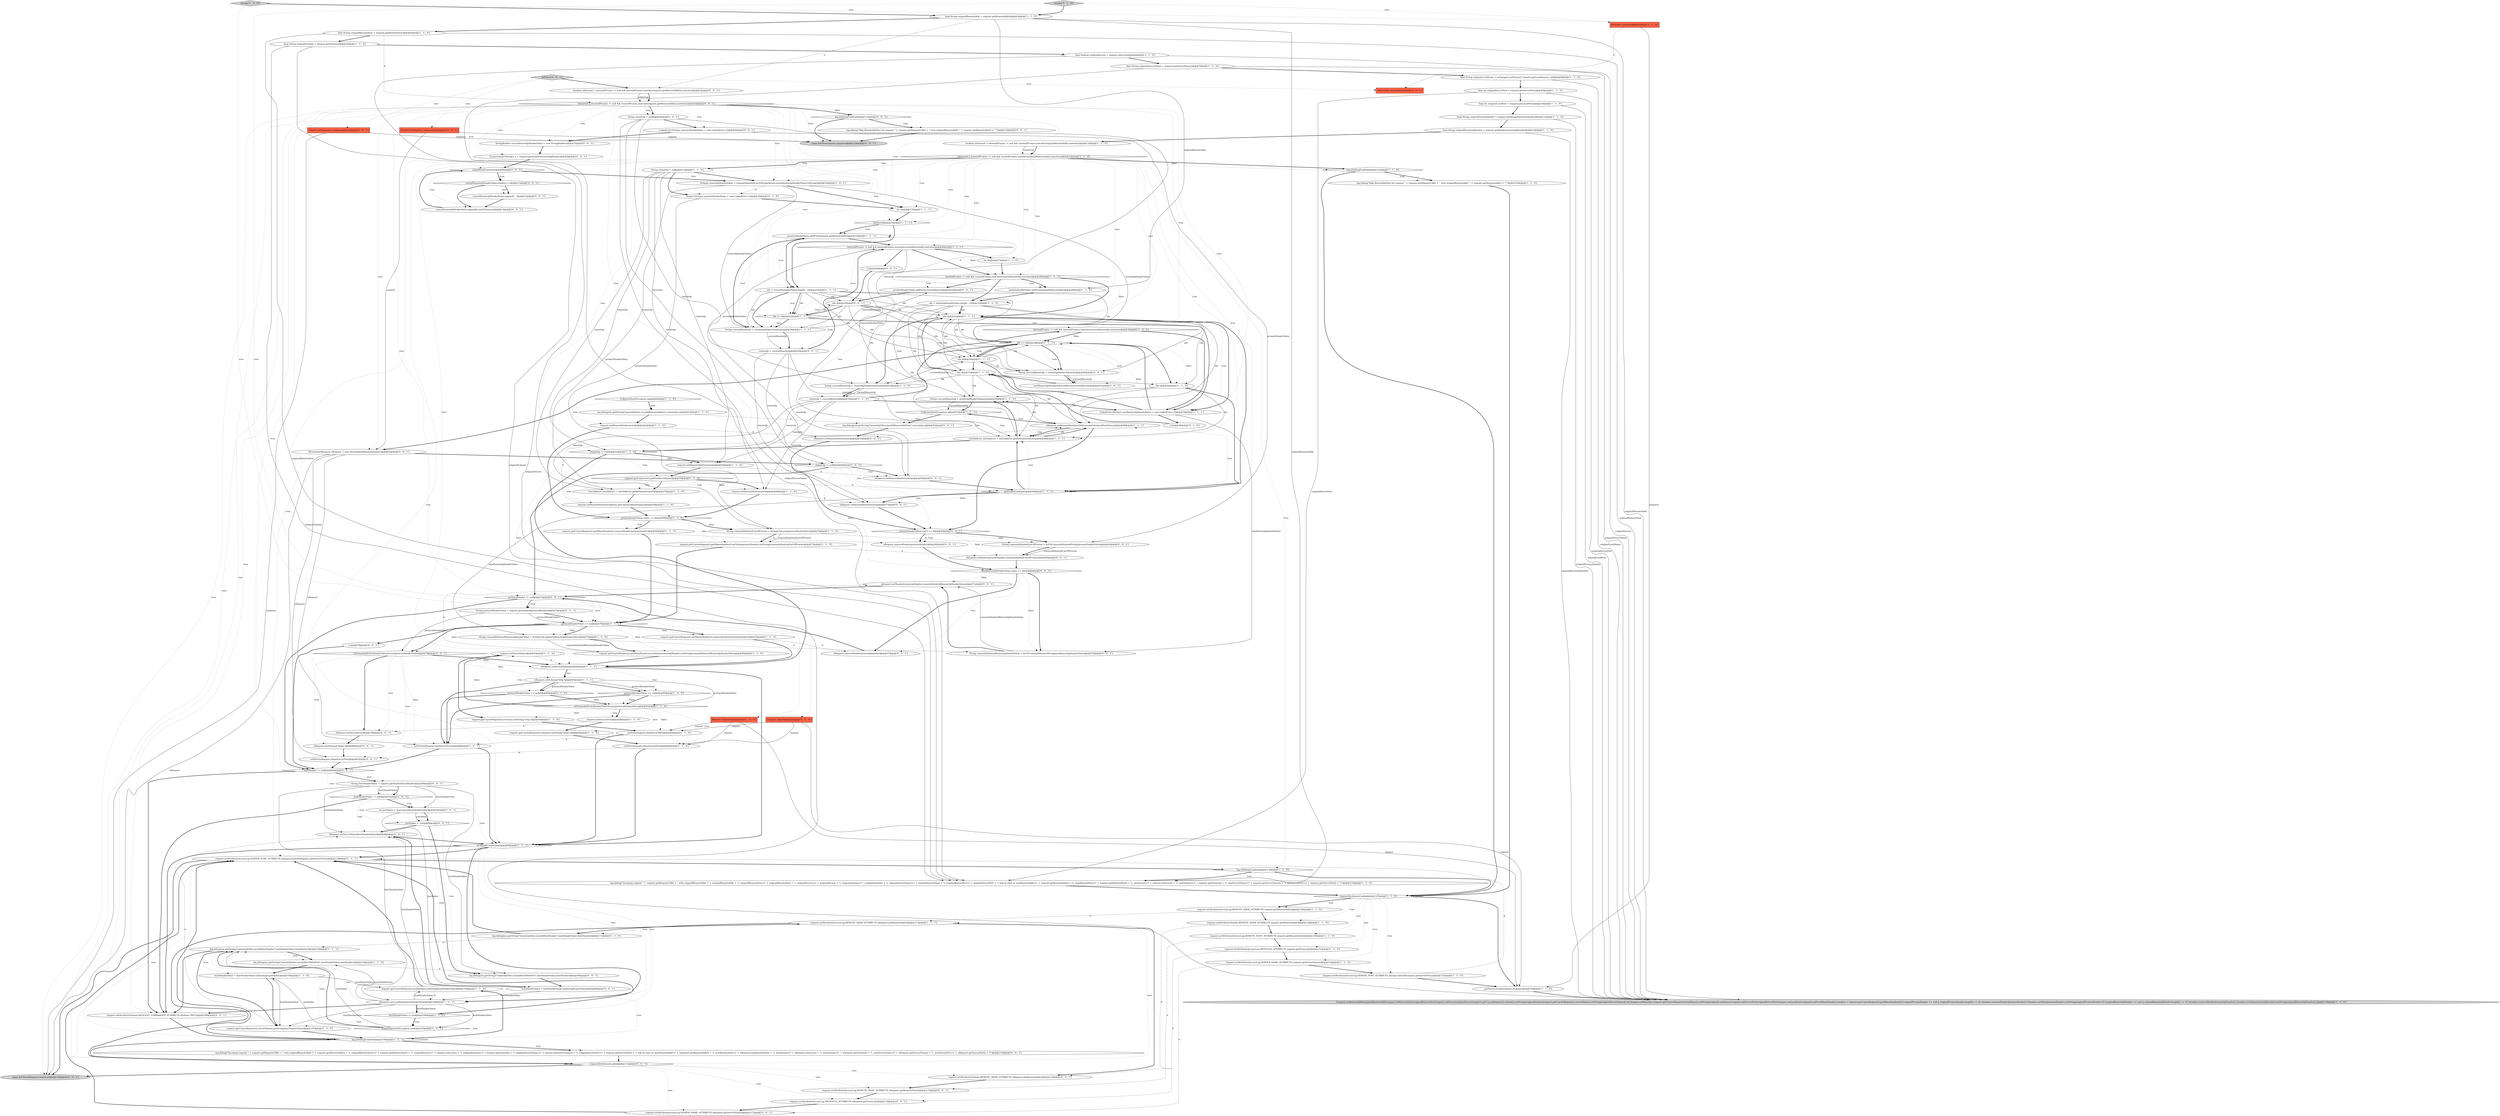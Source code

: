 digraph {
19 [style = filled, label = "request.setSecure(false)@@@93@@@['1', '1', '0']", fillcolor = white, shape = ellipse image = "AAA0AAABBB1BBB"];
122 [style = filled, label = "xRequest.setHeader(remoteIpHeader,commaDelimitedRemoteIpHeaderValue)@@@71@@@['0', '0', '1']", fillcolor = white, shape = ellipse image = "AAA0AAABBB3BBB"];
17 [style = filled, label = "String currentRemoteIp = remoteIpHeaderValue(idx(@@@50@@@['1', '1', '0']", fillcolor = white, shape = ellipse image = "AAA0AAABBB1BBB"];
131 [style = filled, label = "e.hasMoreElements()@@@9@@@['0', '0', '1']", fillcolor = white, shape = diamond image = "AAA0AAABBB3BBB"];
139 [style = filled, label = "xRequest.setSecure(true)@@@79@@@['0', '0', '1']", fillcolor = white, shape = ellipse image = "AAA0AAABBB3BBB"];
147 [style = filled, label = "String commaDelimitedListOfProxies = listToCommaDelimitedString(proxiesHeaderValue)@@@63@@@['0', '0', '1']", fillcolor = white, shape = ellipse image = "AAA0AAABBB3BBB"];
86 [style = filled, label = "final String originalRemoteHost = request.getRemoteHost()@@@4@@@['1', '1', '0']", fillcolor = white, shape = ellipse image = "AAA0AAABBB1BBB"];
83 [style = filled, label = "trustedProxies != null && trustedProxies.matcher(currentRemoteIp).matches()@@@28@@@['1', '1', '1']", fillcolor = white, shape = diamond image = "AAA0AAABBB1BBB"];
157 [style = filled, label = "proxiesHeaderValue.addFirst(currentRemoteIp)@@@29@@@['0', '0', '1']", fillcolor = white, shape = ellipse image = "AAA0AAABBB3BBB"];
141 [style = filled, label = "proxiesHeaderValue.size() == 0@@@59@@@['0', '0', '1']", fillcolor = white, shape = diamond image = "AAA0AAABBB3BBB"];
107 [style = filled, label = "xRequest.setServerName(hostHeaderValue)@@@98@@@['0', '0', '1']", fillcolor = white, shape = ellipse image = "AAA0AAABBB3BBB"];
1 [style = filled, label = "final String originalServerName = request.getServerName()@@@7@@@['1', '1', '0']", fillcolor = white, shape = ellipse image = "AAA0AAABBB1BBB"];
3 [style = filled, label = "log.debug(sm.getString(\"remoteIpValve.invalidHostWithPort\",hostHeaderValue,hostHeader))@@@104@@@['1', '1', '0']", fillcolor = white, shape = ellipse image = "AAA0AAABBB1BBB"];
20 [style = filled, label = "{request.setRemoteAddr(originalRemoteAddr)request.setRemoteHost(originalRemoteHost)request.setSecure(originalSecure)request.getCoyoteRequest().scheme().setString(originalScheme)request.getCoyoteRequest().serverName().setString(originalServerName)if (isChangeLocalName()) {request.getCoyoteRequest().localName().setString(originalLocalName)}request.setServerPort(originalServerPort)request.setLocalPort(originalLocalPort)MimeHeaders headers = request.getCoyoteRequest().getMimeHeaders()if (originalProxiesHeader == null || originalProxiesHeader.length() == 0) {headers.removeHeader(proxiesHeader)}{headers.setValue(proxiesHeader).setString(originalProxiesHeader)}if (originalRemoteIpHeader == null || originalRemoteIpHeader.length() == 0) {headers.removeHeader(remoteIpHeader)}{headers.setValue(remoteIpHeader).setString(originalRemoteIpHeader)}}@@@138@@@['1', '1', '0']", fillcolor = lightgray, shape = ellipse image = "AAA0AAABBB1BBB"];
15 [style = filled, label = "internalProxies != null && internalProxies.matcher(currentRemoteIp).matches()@@@36@@@['1', '0', '0']", fillcolor = white, shape = diamond image = "AAA0AAABBB1BBB"];
5 [style = filled, label = "request.setRemoteHost(remoteIp)@@@66@@@['1', '1', '0']", fillcolor = white, shape = ellipse image = "AAA0AAABBB1BBB"];
29 [style = filled, label = "request.setAttribute(AccessLog.PROTOCOL_ATTRIBUTE,request.getProtocol())@@@131@@@['1', '1', '0']", fillcolor = white, shape = ellipse image = "AAA0AAABBB1BBB"];
49 [style = filled, label = "String commaDelimitedListOfProxies = StringUtils.join(proxiesHeaderValue)@@@72@@@['1', '1', '0']", fillcolor = white, shape = ellipse image = "AAA0AAABBB1BBB"];
4 [style = filled, label = "final String originalScheme = request.getScheme()@@@5@@@['1', '1', '0']", fillcolor = white, shape = ellipse image = "AAA0AAABBB1BBB"];
58 [style = filled, label = "setPorts(request,httpsServerPort)@@@90@@@['1', '1', '0']", fillcolor = white, shape = ellipse image = "AAA0AAABBB1BBB"];
97 [style = filled, label = "Request request@@@2@@@['0', '1', '0']", fillcolor = tomato, shape = box image = "AAA0AAABBB2BBB"];
46 [style = filled, label = "request.setRemoteHost(inetAddress.getCanonicalHostName())@@@58@@@['1', '1', '0']", fillcolor = white, shape = ellipse image = "AAA0AAABBB1BBB"];
112 [style = filled, label = "HttpServletResponse response@@@2@@@['0', '0', '1']", fillcolor = tomato, shape = box image = "AAA0AAABBB3BBB"];
39 [style = filled, label = "log.debug(\"Incoming request \" + request.getRequestURI() + \" with originalRemoteAddr (\" + originalRemoteAddr + \"(, originalRemoteHost=(\" + originalRemoteHost + \"(, originalSecure=(\" + originalSecure + \"(, originalScheme=(\" + originalScheme + \"(, originalServerName=(\" + originalServerName + \"(, originalServerPort=(\" + originalServerPort + \"( will be seen as newRemoteAddr=(\" + request.getRemoteAddr() + \"(, newRemoteHost=(\" + request.getRemoteHost() + \"(, newSecure=(\" + request.isSecure() + \"(, newScheme=(\" + request.getScheme() + \"(, newServerName=(\" + request.getServerName() + \"(, newServerPort=(\" + request.getServerPort() + \"(\")@@@119@@@['1', '1', '0']", fillcolor = white, shape = ellipse image = "AAA0AAABBB1BBB"];
28 [style = filled, label = "log.debug(sm.getString(\"remoteIpFilter.invalidHostHeader\",hostHeaderValue,hostHeader))@@@104@@@['1', '1', '1']", fillcolor = white, shape = ellipse image = "AAA0AAABBB1BBB"];
50 [style = filled, label = "log.debug(sm.getString(\"remoteIpValve.invalidHostHeader\",hostHeaderValue,hostHeader))@@@113@@@['1', '1', '0']", fillcolor = white, shape = ellipse image = "AAA0AAABBB1BBB"];
127 [style = filled, label = "boolean isInternal = internalProxies != null && internalProxies.matcher(request.getRemoteAddr()).matches()@@@3@@@['0', '0', '1']", fillcolor = white, shape = ellipse image = "AAA0AAABBB3BBB"];
47 [style = filled, label = "remoteIp != null@@@53@@@['1', '1', '0']", fillcolor = white, shape = diamond image = "AAA0AAABBB1BBB"];
135 [style = filled, label = "Enumeration<String> e = request.getHeaders(remoteIpHeader)@@@8@@@['0', '0', '1']", fillcolor = white, shape = ellipse image = "AAA0AAABBB3BBB"];
80 [style = filled, label = "internalProxies != null && internalProxies.matcher(currentRemoteIp).matches()@@@26@@@['1', '1', '1']", fillcolor = white, shape = diamond image = "AAA0AAABBB1BBB"];
92 [style = filled, label = "setPorts(request,httpServerPort)@@@95@@@['1', '1', '0']", fillcolor = white, shape = ellipse image = "AAA0AAABBB1BBB"];
150 [style = filled, label = "request.setAttribute(AccessLog.SERVER_NAME_ATTRIBUTE,xRequest.getServerName())@@@117@@@['0', '0', '1']", fillcolor = white, shape = ellipse image = "AAA0AAABBB3BBB"];
21 [style = filled, label = "final int originalLocalPort = request.getLocalPort()@@@10@@@['1', '1', '0']", fillcolor = white, shape = ellipse image = "AAA0AAABBB1BBB"];
14 [style = filled, label = "protocolHeaderValue == null@@@85@@@['1', '0', '0']", fillcolor = white, shape = diamond image = "AAA0AAABBB1BBB"];
52 [style = filled, label = "idx--@@@42@@@['1', '1', '0']", fillcolor = white, shape = ellipse image = "AAA0AAABBB1BBB"];
78 [style = filled, label = "isInternal || (trustedProxies != null && trustedProxies.matcher(originalRemoteAddr).matches())@@@14@@@['1', '1', '0']", fillcolor = white, shape = diamond image = "AAA0AAABBB1BBB"];
51 [style = filled, label = "request.setAttribute(AccessLog.SERVER_PORT_ATTRIBUTE,Integer.valueOf(xRequest.getServerPort()))@@@118@@@['1', '1', '1']", fillcolor = white, shape = ellipse image = "AAA0AAABBB1BBB"];
88 [style = filled, label = "request.setAttribute(AccessLog.REMOTE_ADDR_ATTRIBUTE,xRequest.getRemoteAddr())@@@113@@@['1', '1', '1']", fillcolor = white, shape = ellipse image = "AAA0AAABBB1BBB"];
140 [style = filled, label = "String remoteIp = null@@@5@@@['0', '0', '1']", fillcolor = white, shape = ellipse image = "AAA0AAABBB3BBB"];
79 [style = filled, label = "protocolHeaderValue == null@@@76@@@['1', '1', '1']", fillcolor = white, shape = diamond image = "AAA0AAABBB1BBB"];
16 [style = filled, label = "final String originalLocalName = isChangeLocalName()? request.getLocalName(): null@@@8@@@['1', '1', '0']", fillcolor = white, shape = ellipse image = "AAA0AAABBB1BBB"];
93 [style = filled, label = "final boolean originalSecure = request.isSecure()@@@6@@@['1', '1', '0']", fillcolor = white, shape = ellipse image = "AAA0AAABBB1BBB"];
129 [style = filled, label = "request.setAttribute(AccessLog.REMOTE_HOST_ATTRIBUTE,xRequest.getRemoteHost())@@@115@@@['0', '0', '1']", fillcolor = white, shape = ellipse image = "AAA0AAABBB3BBB"];
53 [style = filled, label = "log.debug(sm.getString(\"remoteIpValve.invalidRemoteAddress\",remoteIp),e)@@@61@@@['1', '1', '0']", fillcolor = white, shape = ellipse image = "AAA0AAABBB1BBB"];
82 [style = filled, label = "Response response@@@2@@@['1', '1', '0']", fillcolor = tomato, shape = box image = "AAA0AAABBB1BBB"];
120 [style = filled, label = "remoteIp != null@@@44@@@['0', '0', '1']", fillcolor = white, shape = diamond image = "AAA0AAABBB3BBB"];
156 [style = filled, label = "idx--@@@23@@@['0', '0', '1']", fillcolor = white, shape = ellipse image = "AAA0AAABBB3BBB"];
143 [style = filled, label = "XForwardedRequest xRequest = new XForwardedRequest(request)@@@43@@@['0', '0', '1']", fillcolor = white, shape = ellipse image = "AAA0AAABBB3BBB"];
81 [style = filled, label = "idx--@@@32@@@['1', '1', '1']", fillcolor = white, shape = ellipse image = "AAA0AAABBB1BBB"];
98 [style = filled, label = "{}@@@36@@@['0', '1', '0']", fillcolor = white, shape = ellipse image = "AAA0AAABBB2BBB"];
102 [style = filled, label = "String hostHeaderValue = request.getHeader(hostHeader)@@@90@@@['0', '0', '1']", fillcolor = white, shape = ellipse image = "AAA0AAABBB3BBB"];
96 [style = filled, label = "protocolHeaderValue == null@@@85@@@['0', '1', '0']", fillcolor = white, shape = diamond image = "AAA0AAABBB2BBB"];
134 [style = filled, label = "doFilter['0', '0', '1']", fillcolor = lightgray, shape = diamond image = "AAA0AAABBB3BBB"];
10 [style = filled, label = "idx--@@@39@@@['1', '1', '1']", fillcolor = white, shape = ellipse image = "AAA0AAABBB1BBB"];
32 [style = filled, label = "xRequest.setSecure(false)@@@84@@@['1', '1', '1']", fillcolor = white, shape = ellipse image = "AAA0AAABBB1BBB"];
132 [style = filled, label = "hostHeaderValue != null@@@91@@@['0', '0', '1']", fillcolor = white, shape = diamond image = "AAA0AAABBB3BBB"];
37 [style = filled, label = "request.getCoyoteRequest().getMimeHeaders().setValue(remoteIpHeader).setString(commaDelimitedRemoteIpHeaderValue)@@@80@@@['1', '1', '0']", fillcolor = white, shape = ellipse image = "AAA0AAABBB1BBB"];
24 [style = filled, label = "int idx@@@17@@@['1', '1', '1']", fillcolor = white, shape = ellipse image = "AAA0AAABBB1BBB"];
100 [style = filled, label = "Deque<String> proxiesHeaderValue = new LinkedList<>()@@@16@@@['0', '1', '0']", fillcolor = white, shape = ellipse image = "AAA1AAABBB2BBB"];
99 [style = filled, label = "invoke['0', '1', '0']", fillcolor = lightgray, shape = diamond image = "AAA0AAABBB2BBB"];
154 [style = filled, label = "isInternal || (trustedProxies != null && trustedProxies.matcher(request.getRemoteAddr()).matches())@@@4@@@['0', '0', '1']", fillcolor = white, shape = diamond image = "AAA0AAABBB3BBB"];
106 [style = filled, label = "HttpServletRequest request@@@2@@@['0', '0', '1']", fillcolor = tomato, shape = box image = "AAA0AAABBB3BBB"];
7 [style = filled, label = "InetAddress inetAddress = InetAddress.getByName(remoteIp)@@@48@@@['1', '1', '1']", fillcolor = white, shape = ellipse image = "AAA0AAABBB1BBB"];
104 [style = filled, label = "{}@@@26@@@['0', '0', '1']", fillcolor = white, shape = ellipse image = "AAA0AAABBB3BBB"];
108 [style = filled, label = "{}@@@76@@@['0', '0', '1']", fillcolor = white, shape = ellipse image = "AAA0AAABBB3BBB"];
113 [style = filled, label = "String commaDelimitedRemoteIpHeaderValue = listToCommaDelimitedString(newRemoteIpHeaderValue)@@@70@@@['0', '0', '1']", fillcolor = white, shape = ellipse image = "AAA0AAABBB3BBB"];
71 [style = filled, label = "isForwardedProtoHeaderValueSecure(protocolHeaderValue)@@@87@@@['1', '1', '0']", fillcolor = white, shape = diamond image = "AAA0AAABBB1BBB"];
114 [style = filled, label = "StringBuilder concatRemoteIpHeaderValue = new StringBuilder()@@@7@@@['0', '0', '1']", fillcolor = white, shape = ellipse image = "AAA0AAABBB3BBB"];
121 [style = filled, label = "log.isDebugEnabled()@@@123@@@['0', '0', '1']", fillcolor = white, shape = diamond image = "AAA0AAABBB3BBB"];
11 [style = filled, label = "hostHeaderValue != null@@@100@@@['1', '1', '0']", fillcolor = white, shape = diamond image = "AAA0AAABBB1BBB"];
69 [style = filled, label = "request.setAttribute(AccessLog.REMOTE_ADDR_ATTRIBUTE,request.getRemoteAddr())@@@128@@@['1', '1', '0']", fillcolor = white, shape = ellipse image = "AAA0AAABBB1BBB"];
142 [style = filled, label = "setPorts(xRequest,httpsServerPort)@@@81@@@['0', '0', '1']", fillcolor = white, shape = ellipse image = "AAA0AAABBB3BBB"];
146 [style = filled, label = "newRemoteIpHeaderValue.size() == 0@@@66@@@['0', '0', '1']", fillcolor = white, shape = diamond image = "AAA0AAABBB3BBB"];
111 [style = filled, label = "String currentRemoteIp = remoteIpHeaderValue(idx(@@@40@@@['0', '0', '1']", fillcolor = white, shape = ellipse image = "AAA0AAABBB3BBB"];
138 [style = filled, label = "concatRemoteIpHeaderValue.length() > 0@@@11@@@['0', '0', '1']", fillcolor = white, shape = diamond image = "AAA0AAABBB3BBB"];
8 [style = filled, label = "request.setAttribute(AccessLog.REMOTE_HOST_ATTRIBUTE,request.getRemoteHost())@@@130@@@['1', '1', '0']", fillcolor = white, shape = ellipse image = "AAA0AAABBB1BBB"];
30 [style = filled, label = "String commaDelimitedRemoteIpHeaderValue = StringUtils.join(newRemoteIpHeaderValue)@@@79@@@['1', '1', '0']", fillcolor = white, shape = ellipse image = "AAA0AAABBB1BBB"];
61 [style = filled, label = "request.setAttribute(Globals.REMOTE_ADDR_ATTRIBUTE,request.getRemoteAddr())@@@129@@@['1', '1', '0']", fillcolor = white, shape = ellipse image = "AAA0AAABBB1BBB"];
103 [style = filled, label = "String protocolHeaderValue = request.getHeader(protocolHeader)@@@75@@@['0', '0', '1']", fillcolor = white, shape = ellipse image = "AAA0AAABBB3BBB"];
77 [style = filled, label = "final int originalServerPort = request.getServerPort()@@@9@@@['1', '1', '0']", fillcolor = white, shape = ellipse image = "AAA0AAABBB1BBB"];
149 [style = filled, label = "xRequest.setRemoteHost(remoteIp)@@@57@@@['0', '0', '1']", fillcolor = white, shape = ellipse image = "AAA0AAABBB3BBB"];
136 [style = filled, label = "concatRemoteIpHeaderValue.append(e.nextElement())@@@14@@@['0', '0', '1']", fillcolor = white, shape = ellipse image = "AAA0AAABBB3BBB"];
18 [style = filled, label = "IllegalArgumentException iae@@@103@@@['1', '1', '1']", fillcolor = white, shape = diamond image = "AAA0AAABBB1BBB"];
90 [style = filled, label = "idx >= 0@@@22@@@['1', '1', '1']", fillcolor = white, shape = diamond image = "AAA0AAABBB1BBB"];
45 [style = filled, label = "request.getConnector().getEnableLookups()@@@55@@@['1', '1', '0']", fillcolor = white, shape = diamond image = "AAA0AAABBB1BBB"];
125 [style = filled, label = "FilterChain chain@@@2@@@['0', '0', '1']", fillcolor = tomato, shape = box image = "AAA0AAABBB3BBB"];
22 [style = filled, label = "request.getCoyoteRequest().scheme().setString(\"http\")@@@94@@@['1', '1', '0']", fillcolor = white, shape = ellipse image = "AAA0AAABBB1BBB"];
85 [style = filled, label = "request.setSecure(true)@@@88@@@['1', '1', '0']", fillcolor = white, shape = ellipse image = "AAA0AAABBB1BBB"];
151 [style = filled, label = "xRequest.setScheme(\"https\")@@@80@@@['0', '0', '1']", fillcolor = white, shape = ellipse image = "AAA0AAABBB3BBB"];
67 [style = filled, label = "String currentRemoteIp = remoteIpHeaderValue(idx(@@@24@@@['1', '1', '1']", fillcolor = white, shape = ellipse image = "AAA0AAABBB1BBB"];
94 [style = filled, label = "InetAddress inetAddress = InetAddress.getByName(remoteIp)@@@57@@@['1', '1', '0']", fillcolor = white, shape = ellipse image = "AAA0AAABBB1BBB"];
41 [style = filled, label = "hostHeaderValue = hostHeaderValue.substring(0,portIndex)@@@105@@@['1', '1', '0']", fillcolor = white, shape = ellipse image = "AAA0AAABBB1BBB"];
68 [style = filled, label = "int idx@@@27@@@['1', '1', '0']", fillcolor = white, shape = ellipse image = "AAA0AAABBB1BBB"];
43 [style = filled, label = "!isInternal@@@18@@@['1', '1', '1']", fillcolor = white, shape = diamond image = "AAA0AAABBB1BBB"];
87 [style = filled, label = "requestAttributesEnabled@@@127@@@['1', '1', '0']", fillcolor = white, shape = diamond image = "AAA0AAABBB1BBB"];
76 [style = filled, label = "log.isDebugEnabled()@@@109@@@['1', '1', '1']", fillcolor = white, shape = diamond image = "AAA0AAABBB1BBB"];
9 [style = filled, label = "idx = remoteIpHeaderValue.length - 1@@@31@@@['1', '1', '0']", fillcolor = white, shape = ellipse image = "AAA0AAABBB1BBB"];
35 [style = filled, label = "xRequest.setScheme(\"http\")@@@85@@@['1', '1', '1']", fillcolor = white, shape = ellipse image = "AAA0AAABBB1BBB"];
13 [style = filled, label = "log.isDebugEnabled()@@@118@@@['1', '1', '0']", fillcolor = white, shape = diamond image = "AAA0AAABBB1BBB"];
72 [style = filled, label = "boolean isInternal = internalProxies != null && internalProxies.matcher(originalRemoteAddr).matches()@@@13@@@['1', '1', '0']", fillcolor = white, shape = ellipse image = "AAA0AAABBB1BBB"];
6 [style = filled, label = "idx--@@@33@@@['1', '1', '0']", fillcolor = white, shape = ellipse image = "AAA0AAABBB1BBB"];
148 [style = filled, label = "xRequest.setRemoteAddr(remoteIp)@@@45@@@['0', '0', '1']", fillcolor = white, shape = ellipse image = "AAA0AAABBB3BBB"];
27 [style = filled, label = "proxiesHeaderValue.addFirst(request.getRemoteAddr())@@@19@@@['1', '1', '1']", fillcolor = white, shape = ellipse image = "AAA0AAABBB1BBB"];
155 [style = filled, label = "log.debug(\"Incoming request \" + request.getRequestURI() + \" with originalRemoteAddr (\" + request.getRemoteAddr() + \"(, originalRemoteHost=(\" + request.getRemoteHost() + \"(, originalSecure=(\" + request.isSecure() + \"(, originalScheme=(\" + request.getScheme() + \"(, originalServerName=(\" + request.getServerName() + \"(, originalServerPort=(\" + request.getServerPort() + \"( will be seen as newRemoteAddr=(\" + xRequest.getRemoteAddr() + \"(, newRemoteHost=(\" + xRequest.getRemoteHost() + \"(, newSecure=(\" + xRequest.isSecure() + \"(, newScheme=(\" + xRequest.getScheme() + \"(, newServerName=(\" + xRequest.getServerName() + \"(, newServerPort=(\" + xRequest.getServerPort() + \"(\")@@@110@@@['0', '0', '1']", fillcolor = white, shape = ellipse image = "AAA0AAABBB3BBB"];
54 [style = filled, label = "isChangeLocalName()@@@99@@@['1', '1', '1']", fillcolor = white, shape = diamond image = "AAA0AAABBB1BBB"];
144 [style = filled, label = "xRequest.setHeader(proxiesHeader,commaDelimitedListOfProxies)@@@64@@@['0', '0', '1']", fillcolor = white, shape = ellipse image = "AAA0AAABBB3BBB"];
64 [style = filled, label = "request.getCoyoteRequest().localName().setString(hostHeaderValue)@@@109@@@['1', '1', '0']", fillcolor = white, shape = ellipse image = "AAA0AAABBB1BBB"];
57 [style = filled, label = "remoteIp = currentRemoteIp@@@35@@@['1', '1', '0']", fillcolor = white, shape = ellipse image = "AAA0AAABBB1BBB"];
109 [style = filled, label = "protocolHeader != null@@@74@@@['0', '0', '1']", fillcolor = white, shape = diamond image = "AAA0AAABBB3BBB"];
128 [style = filled, label = "LinkedList<String> proxiesHeaderValue = new LinkedList<>()@@@6@@@['0', '0', '1']", fillcolor = white, shape = ellipse image = "AAA0AAABBB3BBB"];
110 [style = filled, label = "log.debug(sm.getString(\"remoteIpFilter.invalidHostWithPort\",hostHeaderValue,hostHeader))@@@95@@@['0', '0', '1']", fillcolor = white, shape = ellipse image = "AAA0AAABBB3BBB"];
95 [style = filled, label = "UnknownHostException e@@@60@@@['1', '1', '0']", fillcolor = white, shape = diamond image = "AAA0AAABBB1BBB"];
59 [style = filled, label = "getEnableLookups()@@@46@@@['1', '1', '1']", fillcolor = white, shape = diamond image = "AAA0AAABBB1BBB"];
152 [style = filled, label = "hostHeaderValue = hostHeaderValue.substring(0,portIndex)@@@96@@@['0', '0', '1']", fillcolor = white, shape = ellipse image = "AAA0AAABBB3BBB"];
105 [style = filled, label = "xRequest.removeHeader(proxiesHeader)@@@60@@@['0', '0', '1']", fillcolor = white, shape = ellipse image = "AAA0AAABBB3BBB"];
119 [style = filled, label = "isForwardedProtoHeaderValueSecure(protocolHeaderValue)@@@78@@@['0', '0', '1']", fillcolor = white, shape = diamond image = "AAA0AAABBB3BBB"];
153 [style = filled, label = "xRequest.removeHeader(remoteIpHeader)@@@67@@@['0', '0', '1']", fillcolor = white, shape = ellipse image = "AAA0AAABBB3BBB"];
137 [style = filled, label = "remoteIp = currentRemoteIp@@@25@@@['0', '0', '1']", fillcolor = white, shape = ellipse image = "AAA0AAABBB3BBB"];
130 [style = filled, label = "chain.doFilter(xRequest,response)@@@120@@@['0', '0', '1']", fillcolor = lightgray, shape = ellipse image = "AAA0AAABBB3BBB"];
116 [style = filled, label = "log.debug(sm.getString(\"remoteIpFilter.invalidRemoteAddress\",remoteIp),e)@@@52@@@['0', '0', '1']", fillcolor = white, shape = ellipse image = "AAA0AAABBB3BBB"];
70 [style = filled, label = "getNext().invoke(request,response)@@@136@@@['1', '1', '0']", fillcolor = white, shape = ellipse image = "AAA0AAABBB1BBB"];
63 [style = filled, label = "request.getCoyoteRequest().serverName().setString(hostHeaderValue)@@@107@@@['1', '1', '0']", fillcolor = white, shape = ellipse image = "AAA0AAABBB1BBB"];
36 [style = filled, label = "request.setAttribute(AccessLog.SERVER_NAME_ATTRIBUTE,request.getServerName())@@@132@@@['1', '1', '0']", fillcolor = white, shape = ellipse image = "AAA0AAABBB1BBB"];
2 [style = filled, label = "String currentRemoteIp = remoteIpHeaderValue(idx(@@@34@@@['1', '1', '0']", fillcolor = white, shape = ellipse image = "AAA0AAABBB1BBB"];
158 [style = filled, label = "request.setAttribute(Globals.REQUEST_FORWARDED_ATTRIBUTE,Boolean.TRUE)@@@108@@@['0', '0', '1']", fillcolor = white, shape = ellipse image = "AAA0AAABBB3BBB"];
42 [style = filled, label = "request.getCoyoteRequest().getMimeHeaders().removeHeader(proxiesHeader)@@@69@@@['1', '1', '0']", fillcolor = white, shape = ellipse image = "AAA0AAABBB1BBB"];
74 [style = filled, label = "xRequest.setLocalName(hostHeaderValue)@@@100@@@['1', '1', '1']", fillcolor = white, shape = ellipse image = "AAA0AAABBB1BBB"];
160 [style = filled, label = "hostHeader != null@@@89@@@['0', '0', '1']", fillcolor = white, shape = diamond image = "AAA0AAABBB3BBB"];
33 [style = filled, label = "request.getCoyoteRequest().scheme().setString(\"https\")@@@89@@@['1', '1', '0']", fillcolor = white, shape = ellipse image = "AAA0AAABBB1BBB"];
84 [style = filled, label = "idx >= 0@@@38@@@['1', '1', '1']", fillcolor = white, shape = diamond image = "AAA0AAABBB1BBB"];
12 [style = filled, label = "log.isDebugEnabled()@@@123@@@['1', '1', '0']", fillcolor = white, shape = diamond image = "AAA0AAABBB1BBB"];
73 [style = filled, label = "proxiesHeaderValue.size() == 0@@@68@@@['1', '1', '0']", fillcolor = white, shape = diamond image = "AAA0AAABBB1BBB"];
44 [style = filled, label = "request.getCoyoteRequest().getMimeHeaders().removeHeader(remoteIpHeader)@@@76@@@['1', '1', '0']", fillcolor = white, shape = ellipse image = "AAA0AAABBB1BBB"];
60 [style = filled, label = "xRequest.setRemoteHost(inetAddress.getCanonicalHostName())@@@49@@@['1', '1', '1']", fillcolor = white, shape = ellipse image = "AAA0AAABBB1BBB"];
124 [style = filled, label = "int portIndex = Host.parse(hostHeaderValue)@@@93@@@['0', '0', '1']", fillcolor = white, shape = ellipse image = "AAA0AAABBB3BBB"];
55 [style = filled, label = "Request request@@@2@@@['1', '0', '0']", fillcolor = tomato, shape = box image = "AAA0AAABBB1BBB"];
145 [style = filled, label = "portIndex > -1@@@94@@@['0', '0', '1']", fillcolor = white, shape = diamond image = "AAA0AAABBB3BBB"];
34 [style = filled, label = "proxiesHeaderValue.addFirst(originalRemoteAddr)@@@29@@@['1', '1', '0']", fillcolor = white, shape = ellipse image = "AAA0AAABBB1BBB"];
48 [style = filled, label = "request.setAttribute(AccessLog.SERVER_PORT_ATTRIBUTE,Integer.valueOf(request.getServerPort()))@@@133@@@['1', '1', '0']", fillcolor = white, shape = ellipse image = "AAA0AAABBB1BBB"];
89 [style = filled, label = "final String originalRemoteIpHeader = request.getHeader(remoteIpHeader)@@@12@@@['1', '1', '0']", fillcolor = white, shape = ellipse image = "AAA0AAABBB1BBB"];
62 [style = filled, label = "idx = remoteIpHeaderValue.length - 1@@@21@@@['1', '1', '1']", fillcolor = white, shape = ellipse image = "AAA0AAABBB1BBB"];
25 [style = filled, label = "request.getCoyoteRequest().getMimeHeaders().setValue(proxiesHeader).setString(commaDelimitedListOfProxies)@@@73@@@['1', '1', '0']", fillcolor = white, shape = ellipse image = "AAA0AAABBB1BBB"];
31 [style = filled, label = "log.debug(\"Skip RemoteIpValve for request \" + request.getRequestURI() + \" with originalRemoteAddr '\" + request.getRemoteAddr() + \"'\")@@@124@@@['1', '1', '0']", fillcolor = white, shape = ellipse image = "AAA0AAABBB1BBB"];
133 [style = filled, label = "requestAttributesEnabled@@@112@@@['0', '0', '1']", fillcolor = white, shape = diamond image = "AAA0AAABBB3BBB"];
38 [style = filled, label = "UnknownHostException e@@@51@@@['1', '1', '1']", fillcolor = white, shape = diamond image = "AAA0AAABBB1BBB"];
75 [style = filled, label = "String(( remoteIpHeaderValue = commaDelimitedListToStringArray(concatRemoteIpHeaderValue.toString())@@@16@@@['1', '0', '1']", fillcolor = white, shape = ellipse image = "AAA0AAABBB1BBB"];
123 [style = filled, label = "chain.doFilter(request,response)@@@126@@@['0', '0', '1']", fillcolor = lightgray, shape = ellipse image = "AAA0AAABBB3BBB"];
65 [style = filled, label = "final String originalProxiesHeader = request.getHeader(proxiesHeader)@@@11@@@['1', '1', '0']", fillcolor = white, shape = ellipse image = "AAA0AAABBB1BBB"];
40 [style = filled, label = "setPorts(xRequest,httpServerPort)@@@86@@@['1', '1', '1']", fillcolor = white, shape = ellipse image = "AAA0AAABBB1BBB"];
159 [style = filled, label = "newRemoteIpHeaderValue.addFirst(currentRemoteIp)@@@41@@@['0', '0', '1']", fillcolor = white, shape = ellipse image = "AAA0AAABBB3BBB"];
0 [style = filled, label = "invoke['1', '0', '0']", fillcolor = lightgray, shape = diamond image = "AAA0AAABBB1BBB"];
126 [style = filled, label = "request.setAttribute(Globals.REMOTE_ADDR_ATTRIBUTE,xRequest.getRemoteAddr())@@@114@@@['0', '0', '1']", fillcolor = white, shape = ellipse image = "AAA0AAABBB3BBB"];
66 [style = filled, label = "request.setRemoteHost(remoteIp)@@@62@@@['1', '1', '0']", fillcolor = white, shape = ellipse image = "AAA0AAABBB1BBB"];
56 [style = filled, label = "final String originalRemoteAddr = request.getRemoteAddr()@@@3@@@['1', '1', '0']", fillcolor = white, shape = ellipse image = "AAA0AAABBB1BBB"];
23 [style = filled, label = "request.setRemoteAddr(remoteIp)@@@54@@@['1', '1', '0']", fillcolor = white, shape = ellipse image = "AAA0AAABBB1BBB"];
101 [style = filled, label = "xRequest.setRemoteHost(remoteIp)@@@53@@@['0', '0', '1']", fillcolor = white, shape = ellipse image = "AAA0AAABBB3BBB"];
117 [style = filled, label = "request.setAttribute(AccessLog.PROTOCOL_ATTRIBUTE,xRequest.getProtocol())@@@116@@@['0', '0', '1']", fillcolor = white, shape = ellipse image = "AAA0AAABBB3BBB"];
115 [style = filled, label = "log.debug(\"Skip RemoteIpFilter for request \" + request.getRequestURI() + \" with originalRemoteAddr '\" + request.getRemoteAddr() + \"'\")@@@124@@@['0', '0', '1']", fillcolor = white, shape = ellipse image = "AAA0AAABBB3BBB"];
26 [style = filled, label = "String remoteIp = null@@@15@@@['1', '1', '0']", fillcolor = white, shape = ellipse image = "AAA0AAABBB1BBB"];
118 [style = filled, label = "concatRemoteIpHeaderValue.append(\", \")@@@12@@@['0', '0', '1']", fillcolor = white, shape = ellipse image = "AAA0AAABBB3BBB"];
91 [style = filled, label = "LinkedList<String> newRemoteIpHeaderValue = new LinkedList<>()@@@36@@@['1', '1', '1']", fillcolor = white, shape = ellipse image = "AAA0AAABBB1BBB"];
154->131 [style = dotted, label="true"];
79->44 [style = dotted, label="true"];
55->92 [style = solid, label="request"];
62->67 [style = solid, label="idx"];
128->147 [style = solid, label="proxiesHeaderValue"];
52->17 [style = solid, label="idx"];
81->10 [style = solid, label="idx"];
160->102 [style = dotted, label="true"];
116->101 [style = bold, label=""];
141->144 [style = dotted, label="false"];
28->63 [style = bold, label=""];
119->32 [style = bold, label=""];
79->119 [style = bold, label=""];
87->70 [style = bold, label=""];
21->20 [style = solid, label="originalLocalPort"];
62->81 [style = solid, label="idx"];
140->149 [style = solid, label="remoteIp"];
38->60 [style = bold, label=""];
15->91 [style = bold, label=""];
107->54 [style = bold, label=""];
49->25 [style = solid, label="commaDelimitedListOfProxies"];
14->71 [style = bold, label=""];
78->32 [style = dotted, label="true"];
9->2 [style = solid, label="idx"];
35->14 [style = solid, label="protocolHeaderValue"];
78->54 [style = dotted, label="true"];
119->139 [style = dotted, label="true"];
77->39 [style = solid, label="originalServerPort"];
46->73 [style = bold, label=""];
71->19 [style = dotted, label="false"];
159->10 [style = bold, label=""];
133->88 [style = bold, label=""];
63->107 [style = dashed, label="0"];
57->91 [style = bold, label=""];
34->9 [style = bold, label=""];
57->15 [style = bold, label=""];
147->144 [style = solid, label="commaDelimitedListOfProxies"];
157->156 [style = bold, label=""];
132->107 [style = dotted, label="true"];
12->31 [style = bold, label=""];
78->9 [style = dotted, label="true"];
79->37 [style = dotted, label="false"];
78->24 [style = dotted, label="true"];
121->123 [style = bold, label=""];
69->88 [style = dashed, label="0"];
43->27 [style = dotted, label="true"];
127->154 [style = bold, label=""];
36->150 [style = dashed, label="0"];
28->158 [style = bold, label=""];
0->56 [style = bold, label=""];
27->62 [style = bold, label=""];
95->53 [style = bold, label=""];
160->132 [style = dotted, label="true"];
77->20 [style = solid, label="originalServerPort"];
19->32 [style = dashed, label="0"];
98->6 [style = bold, label=""];
91->113 [style = solid, label="newRemoteIpHeaderValue"];
69->61 [style = bold, label=""];
73->25 [style = dotted, label="false"];
0->82 [style = dotted, label="true"];
154->140 [style = bold, label=""];
78->26 [style = dotted, label="true"];
79->30 [style = dotted, label="false"];
91->84 [style = bold, label=""];
91->84 [style = dotted, label="false"];
10->6 [style = bold, label=""];
71->92 [style = dotted, label="false"];
136->131 [style = bold, label=""];
46->60 [style = dashed, label="0"];
6->81 [style = solid, label="idx"];
113->122 [style = solid, label="commaDelimitedRemoteIpHeaderValue"];
138->136 [style = bold, label=""];
67->157 [style = solid, label="currentRemoteIp"];
78->81 [style = dotted, label="true"];
13->39 [style = dotted, label="true"];
6->2 [style = solid, label="idx"];
154->62 [style = dotted, label="true"];
27->62 [style = dotted, label="true"];
124->145 [style = solid, label="portIndex"];
137->148 [style = solid, label="remoteIp"];
83->34 [style = dotted, label="true"];
120->148 [style = bold, label=""];
75->111 [style = solid, label="remoteIpHeaderValue"];
156->111 [style = solid, label="idx"];
58->54 [style = bold, label=""];
81->57 [style = dotted, label="true"];
4->20 [style = solid, label="originalScheme"];
57->23 [style = solid, label="remoteIp"];
60->7 [style = solid, label="idx"];
11->63 [style = dotted, label="true"];
49->147 [style = dashed, label="0"];
36->48 [style = bold, label=""];
86->154 [style = dashed, label="0"];
56->20 [style = solid, label="originalRemoteAddr"];
45->94 [style = bold, label=""];
102->74 [style = solid, label="hostHeaderValue"];
15->84 [style = bold, label=""];
88->50 [style = dotted, label="true"];
99->97 [style = dotted, label="true"];
97->58 [style = solid, label="request"];
95->66 [style = dotted, label="true"];
118->136 [style = bold, label=""];
154->158 [style = dotted, label="true"];
154->121 [style = bold, label=""];
91->6 [style = bold, label=""];
10->84 [style = bold, label=""];
73->49 [style = dotted, label="false"];
134->125 [style = dotted, label="true"];
7->60 [style = bold, label=""];
128->114 [style = bold, label=""];
21->65 [style = bold, label=""];
80->83 [style = dotted, label="false"];
5->149 [style = dashed, label="0"];
88->126 [style = bold, label=""];
42->79 [style = bold, label=""];
80->104 [style = bold, label=""];
156->81 [style = solid, label="idx"];
31->87 [style = bold, label=""];
73->49 [style = bold, label=""];
61->126 [style = dashed, label="0"];
97->92 [style = solid, label="request"];
25->144 [style = dashed, label="0"];
131->136 [style = dotted, label="true"];
45->46 [style = dotted, label="true"];
153->109 [style = bold, label=""];
44->153 [style = dashed, label="0"];
83->157 [style = dotted, label="true"];
54->74 [style = bold, label=""];
135->131 [style = bold, label=""];
152->107 [style = solid, label="hostHeaderValue"];
78->51 [style = dotted, label="true"];
134->106 [style = dotted, label="true"];
87->69 [style = bold, label=""];
11->51 [style = bold, label=""];
45->5 [style = bold, label=""];
131->138 [style = bold, label=""];
60->17 [style = solid, label="idx"];
50->51 [style = bold, label=""];
81->2 [style = dotted, label="true"];
78->13 [style = dotted, label="true"];
147->144 [style = bold, label=""];
84->10 [style = bold, label=""];
61->8 [style = bold, label=""];
32->96 [style = dotted, label="true"];
84->111 [style = dotted, label="true"];
28->3 [style = dotted, label="true"];
9->6 [style = solid, label="idx"];
8->129 [style = dashed, label="0"];
54->74 [style = dotted, label="true"];
68->83 [style = bold, label=""];
105->146 [style = bold, label=""];
52->59 [style = bold, label=""];
90->156 [style = dotted, label="true"];
141->147 [style = bold, label=""];
35->40 [style = bold, label=""];
71->33 [style = dotted, label="true"];
51->130 [style = bold, label=""];
2->57 [style = solid, label="currentRemoteIp"];
103->119 [style = solid, label="protocolHeaderValue"];
76->155 [style = bold, label=""];
124->152 [style = solid, label="portIndex"];
57->47 [style = solid, label="remoteIp"];
9->81 [style = solid, label="idx"];
59->7 [style = bold, label=""];
37->32 [style = bold, label=""];
73->42 [style = dotted, label="true"];
119->35 [style = dotted, label="false"];
133->88 [style = dotted, label="true"];
71->85 [style = bold, label=""];
134->127 [style = bold, label=""];
131->75 [style = bold, label=""];
40->160 [style = bold, label=""];
132->54 [style = dotted, label="true"];
154->120 [style = dotted, label="true"];
154->123 [style = dotted, label="false"];
78->80 [style = dotted, label="true"];
37->122 [style = dashed, label="0"];
43->27 [style = bold, label=""];
38->101 [style = dotted, label="true"];
34->27 [style = dashed, label="0"];
66->73 [style = bold, label=""];
76->64 [style = bold, label=""];
115->123 [style = bold, label=""];
78->100 [style = dotted, label="true"];
120->59 [style = dotted, label="true"];
132->124 [style = bold, label=""];
138->118 [style = dotted, label="true"];
75->24 [style = bold, label=""];
145->107 [style = bold, label=""];
112->123 [style = solid, label="response"];
16->20 [style = solid, label="originalLocalName"];
9->81 [style = bold, label=""];
76->155 [style = dotted, label="true"];
83->81 [style = dotted, label="false"];
25->79 [style = bold, label=""];
38->116 [style = bold, label=""];
154->90 [style = dotted, label="true"];
23->45 [style = bold, label=""];
144->146 [style = bold, label=""];
35->71 [style = solid, label="protocolHeaderValue"];
138->118 [style = bold, label=""];
154->130 [style = dotted, label="true"];
140->148 [style = solid, label="remoteIp"];
103->79 [style = bold, label=""];
156->10 [style = solid, label="idx"];
145->110 [style = dotted, label="true"];
137->80 [style = bold, label=""];
152->74 [style = solid, label="hostHeaderValue"];
70->20 [style = bold, label=""];
65->20 [style = solid, label="originalProxiesHeader"];
47->45 [style = dotted, label="true"];
62->90 [style = bold, label=""];
62->111 [style = solid, label="idx"];
114->135 [style = bold, label=""];
78->75 [style = dotted, label="true"];
154->140 [style = dotted, label="true"];
154->75 [style = dotted, label="true"];
50->28 [style = dashed, label="0"];
83->81 [style = bold, label=""];
32->35 [style = dotted, label="true"];
9->7 [style = solid, label="idx"];
79->30 [style = bold, label=""];
47->73 [style = dotted, label="true"];
53->116 [style = dashed, label="0"];
40->54 [style = bold, label=""];
63->76 [style = bold, label=""];
15->84 [style = dotted, label="false"];
88->50 [style = bold, label=""];
2->57 [style = bold, label=""];
75->100 [style = dashed, label="0"];
23->148 [style = dashed, label="0"];
51->13 [style = bold, label=""];
146->113 [style = dotted, label="false"];
146->113 [style = bold, label=""];
143->130 [style = solid, label="xRequest"];
87->48 [style = dotted, label="true"];
74->3 [style = solid, label="hostHeaderValue"];
109->79 [style = dotted, label="true"];
47->79 [style = dotted, label="true"];
83->9 [style = bold, label=""];
77->21 [style = bold, label=""];
11->28 [style = dotted, label="true"];
62->90 [style = solid, label="idx"];
74->11 [style = bold, label=""];
27->67 [style = dotted, label="true"];
90->137 [style = dotted, label="true"];
154->114 [style = dotted, label="true"];
33->58 [style = bold, label=""];
74->18 [style = solid, label="hostHeaderValue"];
97->70 [style = solid, label="request"];
55->70 [style = solid, label="request"];
6->52 [style = solid, label="idx"];
11->18 [style = dotted, label="true"];
3->41 [style = bold, label=""];
71->85 [style = dotted, label="true"];
81->111 [style = solid, label="idx"];
152->107 [style = bold, label=""];
74->64 [style = solid, label="hostHeaderValue"];
75->67 [style = solid, label="remoteIpHeaderValue"];
73->42 [style = bold, label=""];
52->7 [style = solid, label="idx"];
143->120 [style = bold, label=""];
141->147 [style = dotted, label="false"];
83->157 [style = bold, label=""];
156->67 [style = solid, label="idx"];
28->3 [style = bold, label=""];
66->101 [style = dashed, label="0"];
154->128 [style = dotted, label="true"];
65->89 [style = bold, label=""];
154->91 [style = dotted, label="true"];
143->40 [style = solid, label="xRequest"];
87->36 [style = dotted, label="true"];
94->46 [style = bold, label=""];
1->39 [style = solid, label="originalServerName"];
131->138 [style = dotted, label="true"];
7->60 [style = dotted, label="true"];
156->90 [style = solid, label="idx"];
45->94 [style = dotted, label="true"];
35->96 [style = solid, label="protocolHeaderValue"];
104->156 [style = bold, label=""];
78->59 [style = dotted, label="true"];
79->44 [style = bold, label=""];
100->49 [style = solid, label="proxiesHeaderValue"];
84->52 [style = dotted, label="false"];
78->7 [style = dotted, label="true"];
120->146 [style = dotted, label="true"];
146->153 [style = dotted, label="true"];
148->59 [style = bold, label=""];
129->117 [style = bold, label=""];
81->91 [style = dotted, label="true"];
119->40 [style = dotted, label="false"];
110->152 [style = bold, label=""];
14->71 [style = dotted, label="false"];
56->39 [style = solid, label="originalRemoteAddr"];
106->123 [style = solid, label="request"];
119->139 [style = bold, label=""];
132->145 [style = dotted, label="true"];
111->159 [style = bold, label=""];
45->5 [style = dotted, label="false"];
76->51 [style = bold, label=""];
45->59 [style = dashed, label="0"];
79->108 [style = bold, label=""];
62->84 [style = solid, label="idx"];
1->20 [style = solid, label="originalServerName"];
90->91 [style = bold, label=""];
102->132 [style = solid, label="hostHeaderValue"];
3->110 [style = dashed, label="0"];
134->112 [style = dotted, label="true"];
56->127 [style = dashed, label="0"];
48->70 [style = bold, label=""];
85->139 [style = dashed, label="0"];
11->76 [style = dotted, label="true"];
87->8 [style = dotted, label="true"];
71->19 [style = bold, label=""];
55->58 [style = solid, label="request"];
133->129 [style = dotted, label="true"];
42->105 [style = dashed, label="0"];
84->143 [style = bold, label=""];
59->7 [style = dotted, label="true"];
26->75 [style = bold, label=""];
26->5 [style = solid, label="remoteIp"];
85->33 [style = bold, label=""];
78->83 [style = dotted, label="true"];
113->122 [style = bold, label=""];
47->23 [style = dotted, label="true"];
154->76 [style = dotted, label="true"];
137->120 [style = solid, label="remoteIp"];
41->63 [style = bold, label=""];
154->121 [style = dotted, label="false"];
160->158 [style = bold, label=""];
6->60 [style = solid, label="idx"];
146->153 [style = bold, label=""];
143->142 [style = solid, label="xRequest"];
13->87 [style = bold, label=""];
10->84 [style = solid, label="idx"];
154->84 [style = dotted, label="true"];
91->98 [style = bold, label=""];
72->78 [style = bold, label=""];
53->66 [style = bold, label=""];
81->15 [style = dotted, label="true"];
26->47 [style = solid, label="remoteIp"];
28->41 [style = dotted, label="true"];
78->27 [style = dotted, label="true"];
99->56 [style = bold, label=""];
22->92 [style = bold, label=""];
78->26 [style = bold, label=""];
18->41 [style = solid, label="portIndex"];
67->137 [style = solid, label="currentRemoteIp"];
78->12 [style = bold, label=""];
99->82 [style = dotted, label="true"];
18->28 [style = dotted, label="true"];
142->160 [style = bold, label=""];
59->30 [style = solid, label="newRemoteIpHeaderValue"];
86->20 [style = solid, label="originalRemoteHost"];
67->137 [style = bold, label=""];
119->142 [style = dotted, label="true"];
74->11 [style = solid, label="hostHeaderValue"];
132->158 [style = bold, label=""];
156->84 [style = solid, label="idx"];
81->59 [style = bold, label=""];
27->80 [style = bold, label=""];
12->87 [style = bold, label=""];
124->145 [style = bold, label=""];
140->128 [style = bold, label=""];
10->111 [style = solid, label="idx"];
49->25 [style = bold, label=""];
126->129 [style = bold, label=""];
30->37 [style = solid, label="commaDelimitedRemoteIpHeaderValue"];
154->24 [style = dotted, label="true"];
75->49 [style = solid, label="proxiesHeaderValue"];
7->17 [style = dotted, label="true"];
9->60 [style = solid, label="idx"];
101->141 [style = bold, label=""];
59->149 [style = dotted, label="false"];
81->2 [style = bold, label=""];
82->70 [style = solid, label="response"];
17->38 [style = bold, label=""];
109->160 [style = bold, label=""];
80->83 [style = bold, label=""];
44->32 [style = bold, label=""];
74->158 [style = bold, label=""];
83->34 [style = bold, label=""];
79->119 [style = dotted, label="false"];
92->40 [style = dashed, label="0"];
41->64 [style = solid, label="hostHeaderValue"];
140->7 [style = solid, label="remoteIp"];
155->133 [style = bold, label=""];
122->109 [style = bold, label=""];
6->7 [style = solid, label="idx"];
6->17 [style = solid, label="idx"];
106->143 [style = solid, label="request"];
133->51 [style = dotted, label="true"];
127->154 [style = solid, label="isInternal"];
24->43 [style = bold, label=""];
57->94 [style = solid, label="remoteIp"];
0->55 [style = dotted, label="true"];
78->43 [style = dotted, label="true"];
60->7 [style = bold, label=""];
96->71 [style = bold, label=""];
160->102 [style = bold, label=""];
35->14 [style = bold, label=""];
71->22 [style = dotted, label="false"];
81->91 [style = bold, label=""];
141->105 [style = dotted, label="true"];
9->52 [style = solid, label="idx"];
32->54 [style = bold, label=""];
137->7 [style = solid, label="remoteIp"];
102->132 [style = bold, label=""];
54->158 [style = bold, label=""];
119->32 [style = dotted, label="false"];
82->125 [style = dashed, label="0"];
26->23 [style = solid, label="remoteIp"];
62->10 [style = solid, label="idx"];
100->24 [style = bold, label=""];
95->53 [style = dotted, label="true"];
7->38 [style = dotted, label="true"];
38->116 [style = dotted, label="true"];
19->22 [style = bold, label=""];
102->124 [style = solid, label="hostHeaderValue"];
78->12 [style = dotted, label="false"];
18->28 [style = bold, label=""];
89->72 [style = bold, label=""];
112->130 [style = solid, label="response"];
93->1 [style = bold, label=""];
154->109 [style = dotted, label="true"];
84->111 [style = bold, label=""];
18->28 [style = solid, label="portIndex"];
133->117 [style = dotted, label="true"];
72->78 [style = solid, label="isInternal"];
5->73 [style = bold, label=""];
81->84 [style = solid, label="idx"];
26->94 [style = solid, label="remoteIp"];
54->51 [style = bold, label=""];
62->90 [style = dotted, label="true"];
80->17 [style = solid, label="remoteIpHeaderValue"];
62->67 [style = bold, label=""];
6->81 [style = bold, label=""];
154->133 [style = dotted, label="true"];
39->87 [style = bold, label=""];
7->47 [style = bold, label=""];
150->51 [style = bold, label=""];
76->64 [style = dotted, label="true"];
111->159 [style = solid, label="currentRemoteIp"];
90->67 [style = dotted, label="true"];
133->150 [style = dotted, label="true"];
146->122 [style = dotted, label="false"];
96->71 [style = dotted, label="false"];
13->39 [style = bold, label=""];
84->10 [style = dotted, label="true"];
64->51 [style = bold, label=""];
87->29 [style = dotted, label="true"];
32->14 [style = dotted, label="true"];
11->18 [style = bold, label=""];
47->32 [style = bold, label=""];
29->117 [style = dashed, label="0"];
12->31 [style = dotted, label="true"];
151->142 [style = bold, label=""];
137->149 [style = solid, label="remoteIp"];
78->47 [style = dotted, label="true"];
120->148 [style = dotted, label="true"];
117->150 [style = bold, label=""];
64->74 [style = dashed, label="0"];
48->51 [style = dashed, label="0"];
154->160 [style = dotted, label="true"];
121->115 [style = dotted, label="true"];
47->23 [style = bold, label=""];
4->39 [style = solid, label="originalScheme"];
35->96 [style = bold, label=""];
90->67 [style = bold, label=""];
89->20 [style = solid, label="originalRemoteIpHeader"];
132->124 [style = dotted, label="true"];
133->130 [style = bold, label=""];
154->143 [style = dotted, label="true"];
90->80 [style = dotted, label="true"];
93->39 [style = solid, label="originalSecure"];
41->63 [style = solid, label="hostHeaderValue"];
16->77 [style = bold, label=""];
59->60 [style = dotted, label="true"];
156->90 [style = bold, label=""];
80->68 [style = bold, label=""];
71->58 [style = dotted, label="true"];
86->39 [style = solid, label="originalRemoteHost"];
9->17 [style = solid, label="idx"];
67->27 [style = bold, label=""];
80->2 [style = solid, label="remoteIpHeaderValue"];
29->36 [style = bold, label=""];
120->141 [style = dotted, label="true"];
139->151 [style = bold, label=""];
84->159 [style = dotted, label="true"];
81->6 [style = dotted, label="true"];
30->113 [style = dashed, label="0"];
103->79 [style = solid, label="protocolHeaderValue"];
59->149 [style = bold, label=""];
120->109 [style = bold, label=""];
119->151 [style = dotted, label="true"];
149->141 [style = bold, label=""];
145->110 [style = bold, label=""];
7->17 [style = bold, label=""];
62->156 [style = solid, label="idx"];
158->76 [style = bold, label=""];
145->152 [style = dotted, label="true"];
60->141 [style = bold, label=""];
26->100 [style = bold, label=""];
87->61 [style = dotted, label="true"];
133->126 [style = dotted, label="true"];
84->52 [style = bold, label=""];
78->68 [style = dotted, label="true"];
17->38 [style = solid, label="currentRemoteIp"];
2->10 [style = solid, label="currentRemoteIp"];
102->107 [style = solid, label="hostHeaderValue"];
109->103 [style = dotted, label="true"];
30->37 [style = bold, label=""];
154->43 [style = dotted, label="true"];
86->4 [style = bold, label=""];
96->40 [style = bold, label=""];
58->142 [style = dashed, label="0"];
56->86 [style = bold, label=""];
102->110 [style = solid, label="hostHeaderValue"];
141->105 [style = bold, label=""];
140->120 [style = solid, label="remoteIp"];
76->133 [style = bold, label=""];
74->63 [style = solid, label="hostHeaderValue"];
54->11 [style = dotted, label="true"];
56->34 [style = solid, label="originalRemoteAddr"];
8->29 [style = bold, label=""];
87->69 [style = dotted, label="true"];
32->35 [style = bold, label=""];
109->103 [style = bold, label=""];
57->5 [style = solid, label="remoteIp"];
93->20 [style = solid, label="originalSecure"];
4->93 [style = bold, label=""];
43->62 [style = bold, label=""];
108->160 [style = bold, label=""];
92->54 [style = bold, label=""];
121->115 [style = bold, label=""];
14->40 [style = bold, label=""];
154->135 [style = dotted, label="true"];
1->16 [style = bold, label=""];
52->60 [style = solid, label="idx"];
}
